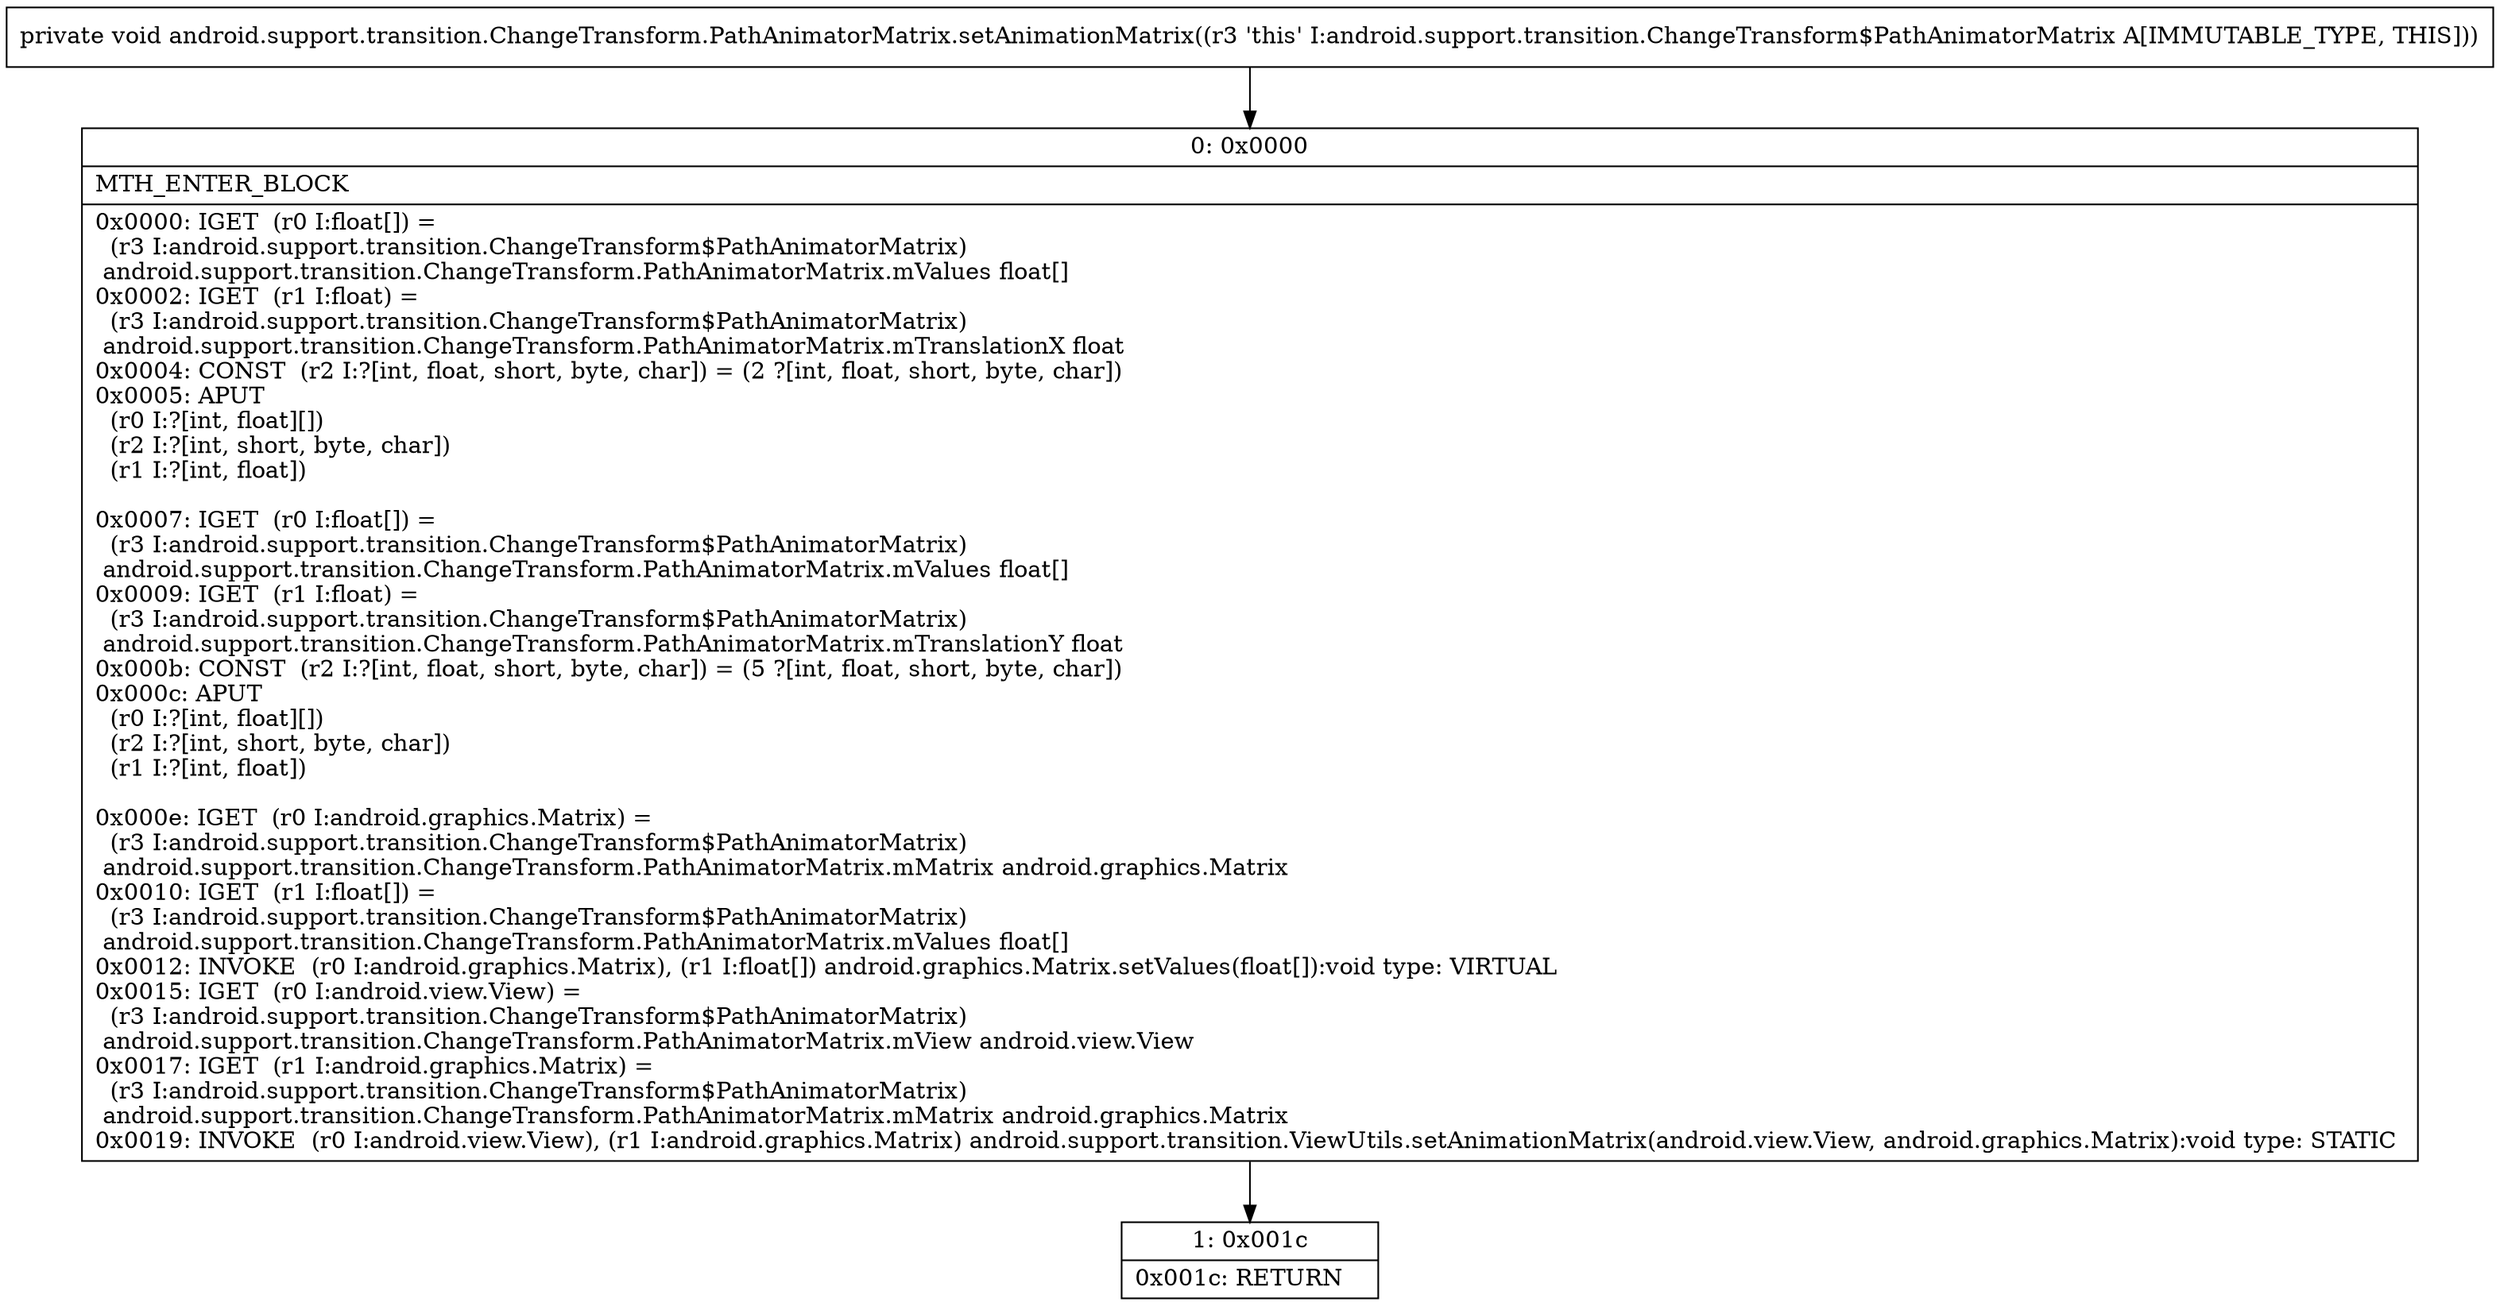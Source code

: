 digraph "CFG forandroid.support.transition.ChangeTransform.PathAnimatorMatrix.setAnimationMatrix()V" {
Node_0 [shape=record,label="{0\:\ 0x0000|MTH_ENTER_BLOCK\l|0x0000: IGET  (r0 I:float[]) = \l  (r3 I:android.support.transition.ChangeTransform$PathAnimatorMatrix)\l android.support.transition.ChangeTransform.PathAnimatorMatrix.mValues float[] \l0x0002: IGET  (r1 I:float) = \l  (r3 I:android.support.transition.ChangeTransform$PathAnimatorMatrix)\l android.support.transition.ChangeTransform.PathAnimatorMatrix.mTranslationX float \l0x0004: CONST  (r2 I:?[int, float, short, byte, char]) = (2 ?[int, float, short, byte, char]) \l0x0005: APUT  \l  (r0 I:?[int, float][])\l  (r2 I:?[int, short, byte, char])\l  (r1 I:?[int, float])\l \l0x0007: IGET  (r0 I:float[]) = \l  (r3 I:android.support.transition.ChangeTransform$PathAnimatorMatrix)\l android.support.transition.ChangeTransform.PathAnimatorMatrix.mValues float[] \l0x0009: IGET  (r1 I:float) = \l  (r3 I:android.support.transition.ChangeTransform$PathAnimatorMatrix)\l android.support.transition.ChangeTransform.PathAnimatorMatrix.mTranslationY float \l0x000b: CONST  (r2 I:?[int, float, short, byte, char]) = (5 ?[int, float, short, byte, char]) \l0x000c: APUT  \l  (r0 I:?[int, float][])\l  (r2 I:?[int, short, byte, char])\l  (r1 I:?[int, float])\l \l0x000e: IGET  (r0 I:android.graphics.Matrix) = \l  (r3 I:android.support.transition.ChangeTransform$PathAnimatorMatrix)\l android.support.transition.ChangeTransform.PathAnimatorMatrix.mMatrix android.graphics.Matrix \l0x0010: IGET  (r1 I:float[]) = \l  (r3 I:android.support.transition.ChangeTransform$PathAnimatorMatrix)\l android.support.transition.ChangeTransform.PathAnimatorMatrix.mValues float[] \l0x0012: INVOKE  (r0 I:android.graphics.Matrix), (r1 I:float[]) android.graphics.Matrix.setValues(float[]):void type: VIRTUAL \l0x0015: IGET  (r0 I:android.view.View) = \l  (r3 I:android.support.transition.ChangeTransform$PathAnimatorMatrix)\l android.support.transition.ChangeTransform.PathAnimatorMatrix.mView android.view.View \l0x0017: IGET  (r1 I:android.graphics.Matrix) = \l  (r3 I:android.support.transition.ChangeTransform$PathAnimatorMatrix)\l android.support.transition.ChangeTransform.PathAnimatorMatrix.mMatrix android.graphics.Matrix \l0x0019: INVOKE  (r0 I:android.view.View), (r1 I:android.graphics.Matrix) android.support.transition.ViewUtils.setAnimationMatrix(android.view.View, android.graphics.Matrix):void type: STATIC \l}"];
Node_1 [shape=record,label="{1\:\ 0x001c|0x001c: RETURN   \l}"];
MethodNode[shape=record,label="{private void android.support.transition.ChangeTransform.PathAnimatorMatrix.setAnimationMatrix((r3 'this' I:android.support.transition.ChangeTransform$PathAnimatorMatrix A[IMMUTABLE_TYPE, THIS])) }"];
MethodNode -> Node_0;
Node_0 -> Node_1;
}

